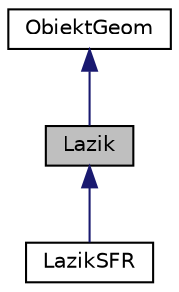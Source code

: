 digraph "Lazik"
{
 // LATEX_PDF_SIZE
  edge [fontname="Helvetica",fontsize="10",labelfontname="Helvetica",labelfontsize="10"];
  node [fontname="Helvetica",fontsize="10",shape=record];
  Node1 [label="Lazik",height=0.2,width=0.4,color="black", fillcolor="grey75", style="filled", fontcolor="black",tooltip="Klasa Lazik."];
  Node2 -> Node1 [dir="back",color="midnightblue",fontsize="10",style="solid",fontname="Helvetica"];
  Node2 [label="ObiektGeom",height=0.2,width=0.4,color="black", fillcolor="white", style="filled",URL="$class_obiekt_geom.html",tooltip="Klasa ObiektGeom."];
  Node1 -> Node3 [dir="back",color="midnightblue",fontsize="10",style="solid",fontname="Helvetica"];
  Node3 [label="LazikSFR",height=0.2,width=0.4,color="black", fillcolor="white", style="filled",URL="$class_lazik_s_f_r.html",tooltip=" "];
}
